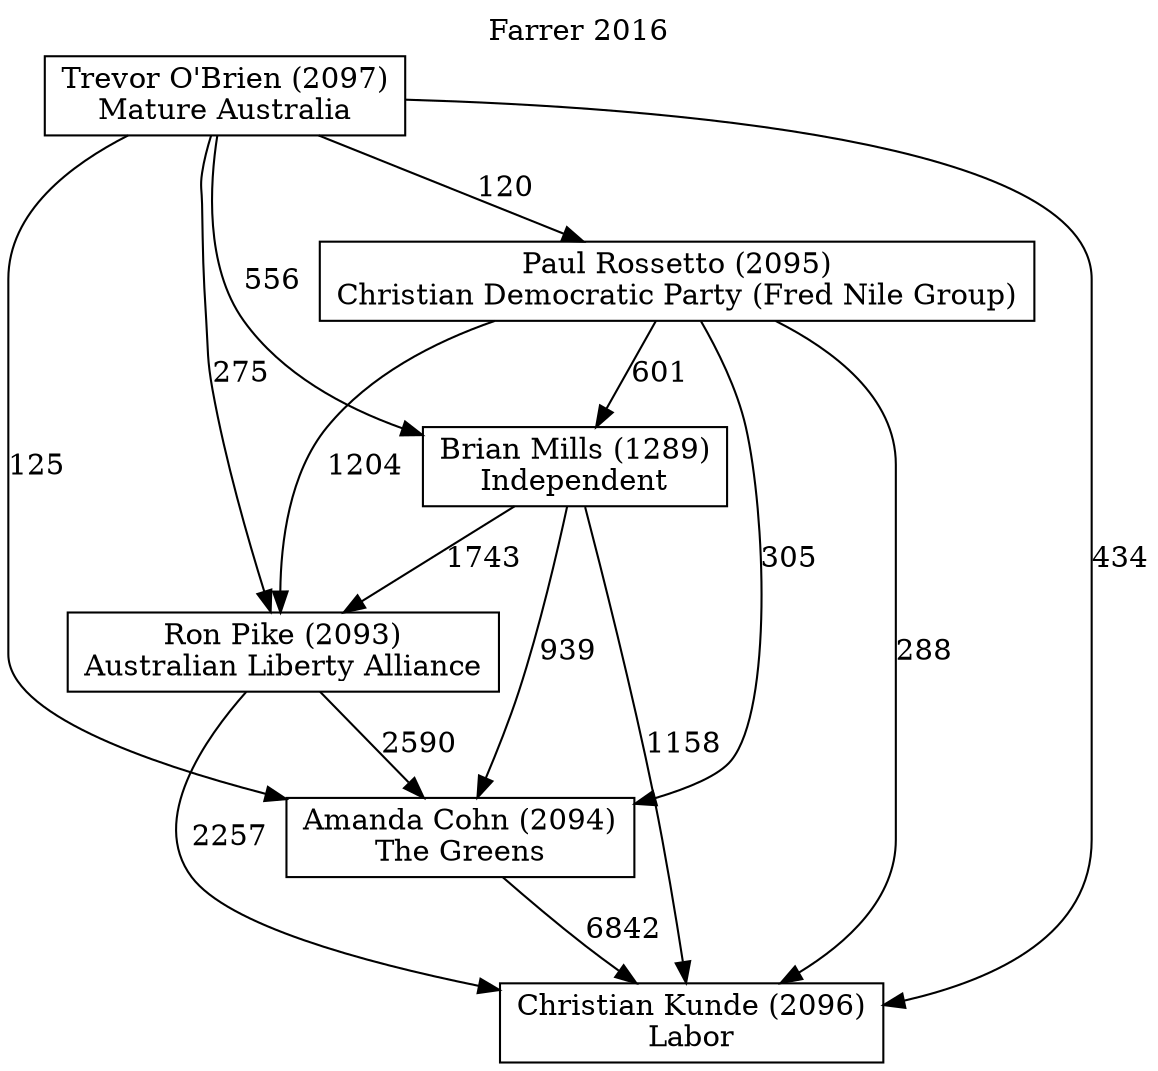 // House preference flow
digraph "Christian Kunde (2096)_Farrer_2016" {
	graph [label="Farrer 2016" labelloc=t mclimit=10]
	node [shape=box]
	"Amanda Cohn (2094)" [label="Amanda Cohn (2094)
The Greens"]
	"Brian Mills (1289)" [label="Brian Mills (1289)
Independent"]
	"Christian Kunde (2096)" [label="Christian Kunde (2096)
Labor"]
	"Paul Rossetto (2095)" [label="Paul Rossetto (2095)
Christian Democratic Party (Fred Nile Group)"]
	"Ron Pike (2093)" [label="Ron Pike (2093)
Australian Liberty Alliance"]
	"Trevor O'Brien (2097)" [label="Trevor O'Brien (2097)
Mature Australia"]
	"Amanda Cohn (2094)" -> "Christian Kunde (2096)" [label=6842]
	"Brian Mills (1289)" -> "Amanda Cohn (2094)" [label=939]
	"Brian Mills (1289)" -> "Christian Kunde (2096)" [label=1158]
	"Brian Mills (1289)" -> "Ron Pike (2093)" [label=1743]
	"Paul Rossetto (2095)" -> "Amanda Cohn (2094)" [label=305]
	"Paul Rossetto (2095)" -> "Brian Mills (1289)" [label=601]
	"Paul Rossetto (2095)" -> "Christian Kunde (2096)" [label=288]
	"Paul Rossetto (2095)" -> "Ron Pike (2093)" [label=1204]
	"Ron Pike (2093)" -> "Amanda Cohn (2094)" [label=2590]
	"Ron Pike (2093)" -> "Christian Kunde (2096)" [label=2257]
	"Trevor O'Brien (2097)" -> "Amanda Cohn (2094)" [label=125]
	"Trevor O'Brien (2097)" -> "Brian Mills (1289)" [label=556]
	"Trevor O'Brien (2097)" -> "Christian Kunde (2096)" [label=434]
	"Trevor O'Brien (2097)" -> "Paul Rossetto (2095)" [label=120]
	"Trevor O'Brien (2097)" -> "Ron Pike (2093)" [label=275]
}
